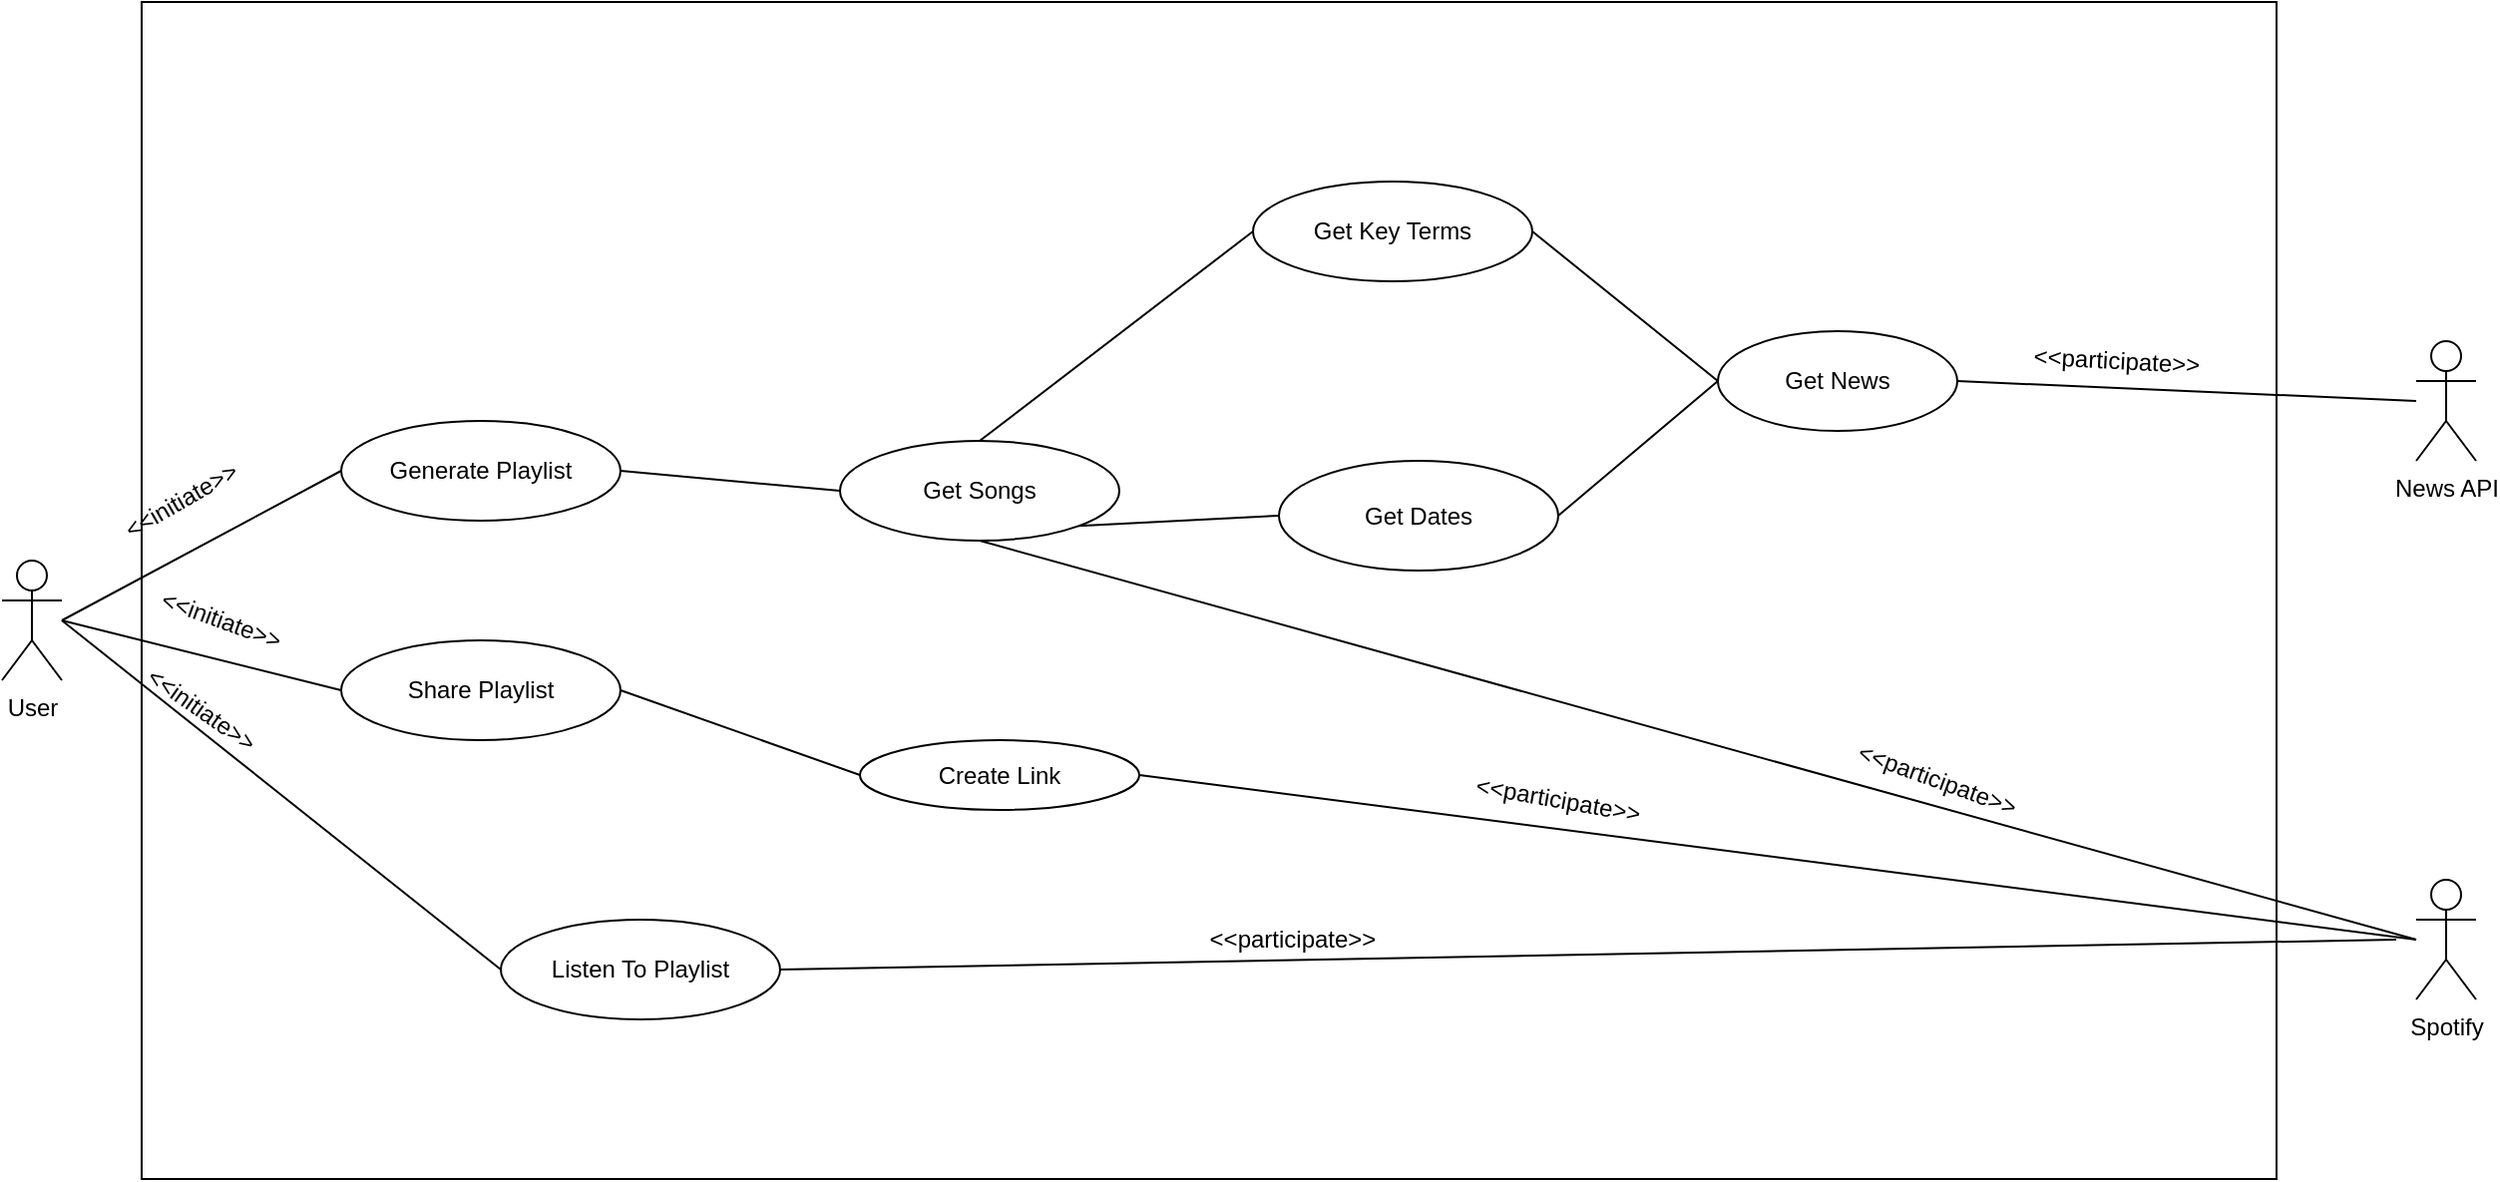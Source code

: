 <mxfile version="12.1.9" type="device" pages="1"><diagram id="ZpvME6J6Q6oJd5mLlt1q" name="Page-1"><mxGraphModel dx="1648" dy="755" grid="1" gridSize="10" guides="1" tooltips="1" connect="1" arrows="1" fold="1" page="1" pageScale="1" pageWidth="827" pageHeight="1169" math="0" shadow="0"><root><mxCell id="0"/><mxCell id="1" parent="0"/><mxCell id="hC5iAvtEqYFqx64w-qGD-1" value="User" style="shape=umlActor;verticalLabelPosition=bottom;labelBackgroundColor=#ffffff;verticalAlign=top;html=1;outlineConnect=0;" vertex="1" parent="1"><mxGeometry x="60" y="430" width="30" height="60" as="geometry"/></mxCell><mxCell id="hC5iAvtEqYFqx64w-qGD-2" value="" style="rounded=0;whiteSpace=wrap;html=1;" vertex="1" parent="1"><mxGeometry x="130" y="150" width="1070" height="590" as="geometry"/></mxCell><mxCell id="hC5iAvtEqYFqx64w-qGD-3" value="News API" style="shape=umlActor;verticalLabelPosition=bottom;labelBackgroundColor=#ffffff;verticalAlign=top;html=1;outlineConnect=0;" vertex="1" parent="1"><mxGeometry x="1270" y="320" width="30" height="60" as="geometry"/></mxCell><mxCell id="hC5iAvtEqYFqx64w-qGD-11" value="Generate Playlist" style="ellipse;whiteSpace=wrap;html=1;" vertex="1" parent="1"><mxGeometry x="230" y="360" width="140" height="50" as="geometry"/></mxCell><mxCell id="hC5iAvtEqYFqx64w-qGD-12" value="" style="endArrow=none;html=1;entryX=0;entryY=0.5;entryDx=0;entryDy=0;" edge="1" parent="1" target="hC5iAvtEqYFqx64w-qGD-11"><mxGeometry width="50" height="50" relative="1" as="geometry"><mxPoint x="90" y="460" as="sourcePoint"/><mxPoint x="140" y="385" as="targetPoint"/></mxGeometry></mxCell><mxCell id="hC5iAvtEqYFqx64w-qGD-13" value="&amp;lt;&amp;lt;initiate&amp;gt;&amp;gt;" style="text;html=1;strokeColor=none;fillColor=none;align=center;verticalAlign=middle;whiteSpace=wrap;rounded=0;rotation=-30;" vertex="1" parent="1"><mxGeometry x="130" y="390" width="40" height="20" as="geometry"/></mxCell><mxCell id="hC5iAvtEqYFqx64w-qGD-14" value="Get News" style="ellipse;whiteSpace=wrap;html=1;" vertex="1" parent="1"><mxGeometry x="920" y="315" width="120" height="50" as="geometry"/></mxCell><mxCell id="hC5iAvtEqYFqx64w-qGD-15" value="" style="endArrow=none;html=1;exitX=1;exitY=0.5;exitDx=0;exitDy=0;" edge="1" parent="1" source="hC5iAvtEqYFqx64w-qGD-14"><mxGeometry width="50" height="50" relative="1" as="geometry"><mxPoint x="690" y="335" as="sourcePoint"/><mxPoint x="1270" y="350" as="targetPoint"/></mxGeometry></mxCell><mxCell id="hC5iAvtEqYFqx64w-qGD-16" style="edgeStyle=orthogonalEdgeStyle;rounded=0;orthogonalLoop=1;jettySize=auto;html=1;exitX=0.5;exitY=1;exitDx=0;exitDy=0;" edge="1" parent="1" source="hC5iAvtEqYFqx64w-qGD-14" target="hC5iAvtEqYFqx64w-qGD-14"><mxGeometry relative="1" as="geometry"/></mxCell><mxCell id="hC5iAvtEqYFqx64w-qGD-17" value="&amp;lt;&amp;lt;participate&amp;gt;&amp;gt;" style="text;html=1;strokeColor=none;fillColor=none;align=center;verticalAlign=middle;whiteSpace=wrap;rounded=0;rotation=3;" vertex="1" parent="1"><mxGeometry x="1100" y="320" width="40" height="20" as="geometry"/></mxCell><mxCell id="hC5iAvtEqYFqx64w-qGD-19" value="Get Key Terms" style="ellipse;whiteSpace=wrap;html=1;" vertex="1" parent="1"><mxGeometry x="687" y="240" width="140" height="50" as="geometry"/></mxCell><mxCell id="hC5iAvtEqYFqx64w-qGD-20" value="Get Dates" style="ellipse;whiteSpace=wrap;html=1;" vertex="1" parent="1"><mxGeometry x="700" y="380" width="140" height="55" as="geometry"/></mxCell><mxCell id="hC5iAvtEqYFqx64w-qGD-21" value="Spotify" style="shape=umlActor;verticalLabelPosition=bottom;labelBackgroundColor=#ffffff;verticalAlign=top;html=1;" vertex="1" parent="1"><mxGeometry x="1270" y="590" width="30" height="60" as="geometry"/></mxCell><mxCell id="hC5iAvtEqYFqx64w-qGD-22" value="" style="endArrow=none;html=1;entryX=1;entryY=0.5;entryDx=0;entryDy=0;exitX=0;exitY=0.5;exitDx=0;exitDy=0;" edge="1" parent="1" source="hC5iAvtEqYFqx64w-qGD-14" target="hC5iAvtEqYFqx64w-qGD-19"><mxGeometry width="50" height="50" relative="1" as="geometry"><mxPoint x="625" y="390" as="sourcePoint"/><mxPoint x="675" y="340" as="targetPoint"/></mxGeometry></mxCell><mxCell id="hC5iAvtEqYFqx64w-qGD-23" value="" style="endArrow=none;html=1;exitX=1;exitY=0.5;exitDx=0;exitDy=0;entryX=0;entryY=0.5;entryDx=0;entryDy=0;" edge="1" parent="1" source="hC5iAvtEqYFqx64w-qGD-20" target="hC5iAvtEqYFqx64w-qGD-14"><mxGeometry width="50" height="50" relative="1" as="geometry"><mxPoint x="600" y="345" as="sourcePoint"/><mxPoint x="650" y="295" as="targetPoint"/></mxGeometry></mxCell><mxCell id="hC5iAvtEqYFqx64w-qGD-25" value="Get Songs" style="ellipse;whiteSpace=wrap;html=1;" vertex="1" parent="1"><mxGeometry x="480" y="370" width="140" height="50" as="geometry"/></mxCell><mxCell id="hC5iAvtEqYFqx64w-qGD-27" value="" style="endArrow=none;html=1;exitX=1;exitY=1;exitDx=0;exitDy=0;entryX=0;entryY=0.5;entryDx=0;entryDy=0;" edge="1" parent="1" source="hC5iAvtEqYFqx64w-qGD-25" target="hC5iAvtEqYFqx64w-qGD-20"><mxGeometry width="50" height="50" relative="1" as="geometry"><mxPoint x="570" y="440" as="sourcePoint"/><mxPoint x="620" y="390" as="targetPoint"/></mxGeometry></mxCell><mxCell id="hC5iAvtEqYFqx64w-qGD-28" value="" style="endArrow=none;html=1;exitX=0.5;exitY=0;exitDx=0;exitDy=0;entryX=0;entryY=0.5;entryDx=0;entryDy=0;" edge="1" parent="1" source="hC5iAvtEqYFqx64w-qGD-25" target="hC5iAvtEqYFqx64w-qGD-19"><mxGeometry width="50" height="50" relative="1" as="geometry"><mxPoint x="637" y="305" as="sourcePoint"/><mxPoint x="687" y="255" as="targetPoint"/></mxGeometry></mxCell><mxCell id="hC5iAvtEqYFqx64w-qGD-29" value="" style="endArrow=none;html=1;entryX=0.5;entryY=1;entryDx=0;entryDy=0;" edge="1" parent="1" target="hC5iAvtEqYFqx64w-qGD-25"><mxGeometry width="50" height="50" relative="1" as="geometry"><mxPoint x="1270" y="620" as="sourcePoint"/><mxPoint x="120" y="760" as="targetPoint"/></mxGeometry></mxCell><mxCell id="hC5iAvtEqYFqx64w-qGD-30" value="&amp;lt;&amp;lt;participate&amp;gt;&amp;gt;" style="text;html=1;strokeColor=none;fillColor=none;align=center;verticalAlign=middle;whiteSpace=wrap;rounded=0;rotation=20;" vertex="1" parent="1"><mxGeometry x="1010" y="530" width="40" height="20" as="geometry"/></mxCell><mxCell id="hC5iAvtEqYFqx64w-qGD-31" value="" style="endArrow=none;html=1;entryX=0;entryY=0.5;entryDx=0;entryDy=0;exitX=1;exitY=0.5;exitDx=0;exitDy=0;" edge="1" parent="1" source="hC5iAvtEqYFqx64w-qGD-11" target="hC5iAvtEqYFqx64w-qGD-25"><mxGeometry width="50" height="50" relative="1" as="geometry"><mxPoint x="50" y="850" as="sourcePoint"/><mxPoint x="100" y="800" as="targetPoint"/></mxGeometry></mxCell><mxCell id="hC5iAvtEqYFqx64w-qGD-34" value="Share Playlist" style="ellipse;whiteSpace=wrap;html=1;" vertex="1" parent="1"><mxGeometry x="230" y="470" width="140" height="50" as="geometry"/></mxCell><mxCell id="hC5iAvtEqYFqx64w-qGD-36" value="" style="endArrow=none;html=1;entryX=0;entryY=0.5;entryDx=0;entryDy=0;" edge="1" parent="1" target="hC5iAvtEqYFqx64w-qGD-34"><mxGeometry width="50" height="50" relative="1" as="geometry"><mxPoint x="90" y="460" as="sourcePoint"/><mxPoint x="120" y="790" as="targetPoint"/></mxGeometry></mxCell><mxCell id="hC5iAvtEqYFqx64w-qGD-37" value="&amp;lt;&amp;lt;initiate&amp;gt;&amp;gt;" style="text;html=1;strokeColor=none;fillColor=none;align=center;verticalAlign=middle;whiteSpace=wrap;rounded=0;rotation=20;" vertex="1" parent="1"><mxGeometry x="150" y="450" width="40" height="20" as="geometry"/></mxCell><mxCell id="hC5iAvtEqYFqx64w-qGD-39" value="Create Link" style="ellipse;whiteSpace=wrap;html=1;" vertex="1" parent="1"><mxGeometry x="490" y="520" width="140" height="35" as="geometry"/></mxCell><mxCell id="hC5iAvtEqYFqx64w-qGD-40" value="" style="endArrow=none;html=1;entryX=1;entryY=0.5;entryDx=0;entryDy=0;exitX=0;exitY=0.5;exitDx=0;exitDy=0;" edge="1" parent="1" source="hC5iAvtEqYFqx64w-qGD-39" target="hC5iAvtEqYFqx64w-qGD-34"><mxGeometry width="50" height="50" relative="1" as="geometry"><mxPoint x="70" y="810" as="sourcePoint"/><mxPoint x="120" y="760" as="targetPoint"/></mxGeometry></mxCell><mxCell id="hC5iAvtEqYFqx64w-qGD-41" value="" style="endArrow=none;html=1;entryX=1;entryY=0.5;entryDx=0;entryDy=0;" edge="1" parent="1" target="hC5iAvtEqYFqx64w-qGD-39"><mxGeometry width="50" height="50" relative="1" as="geometry"><mxPoint x="1270" y="620" as="sourcePoint"/><mxPoint x="120" y="760" as="targetPoint"/></mxGeometry></mxCell><mxCell id="hC5iAvtEqYFqx64w-qGD-43" value="&amp;lt;&amp;lt;participate&amp;gt;&amp;gt;" style="text;html=1;strokeColor=none;fillColor=none;align=center;verticalAlign=middle;whiteSpace=wrap;rounded=0;rotation=10;" vertex="1" parent="1"><mxGeometry x="820" y="540" width="40" height="20" as="geometry"/></mxCell><mxCell id="hC5iAvtEqYFqx64w-qGD-44" value="" style="endArrow=none;html=1;entryX=0;entryY=0.5;entryDx=0;entryDy=0;" edge="1" parent="1" target="hC5iAvtEqYFqx64w-qGD-45"><mxGeometry width="50" height="50" relative="1" as="geometry"><mxPoint x="90" y="460" as="sourcePoint"/><mxPoint x="90" y="470" as="targetPoint"/></mxGeometry></mxCell><mxCell id="hC5iAvtEqYFqx64w-qGD-45" value="Listen To Playlist" style="ellipse;whiteSpace=wrap;html=1;" vertex="1" parent="1"><mxGeometry x="310" y="610" width="140" height="50" as="geometry"/></mxCell><mxCell id="hC5iAvtEqYFqx64w-qGD-46" value="&amp;lt;&amp;lt;initiate&amp;gt;&amp;gt;" style="text;html=1;strokeColor=none;fillColor=none;align=center;verticalAlign=middle;whiteSpace=wrap;rounded=0;rotation=35;" vertex="1" parent="1"><mxGeometry x="140" y="495" width="40" height="20" as="geometry"/></mxCell><mxCell id="hC5iAvtEqYFqx64w-qGD-47" value="" style="endArrow=none;html=1;entryX=1;entryY=0.5;entryDx=0;entryDy=0;" edge="1" parent="1" target="hC5iAvtEqYFqx64w-qGD-45"><mxGeometry width="50" height="50" relative="1" as="geometry"><mxPoint x="1260" y="620" as="sourcePoint"/><mxPoint x="110" y="760" as="targetPoint"/></mxGeometry></mxCell><mxCell id="hC5iAvtEqYFqx64w-qGD-48" value="&amp;lt;&amp;lt;participate&amp;gt;&amp;gt;" style="text;html=1;strokeColor=none;fillColor=none;align=center;verticalAlign=middle;whiteSpace=wrap;rounded=0;" vertex="1" parent="1"><mxGeometry x="687" y="610" width="40" height="20" as="geometry"/></mxCell></root></mxGraphModel></diagram></mxfile>